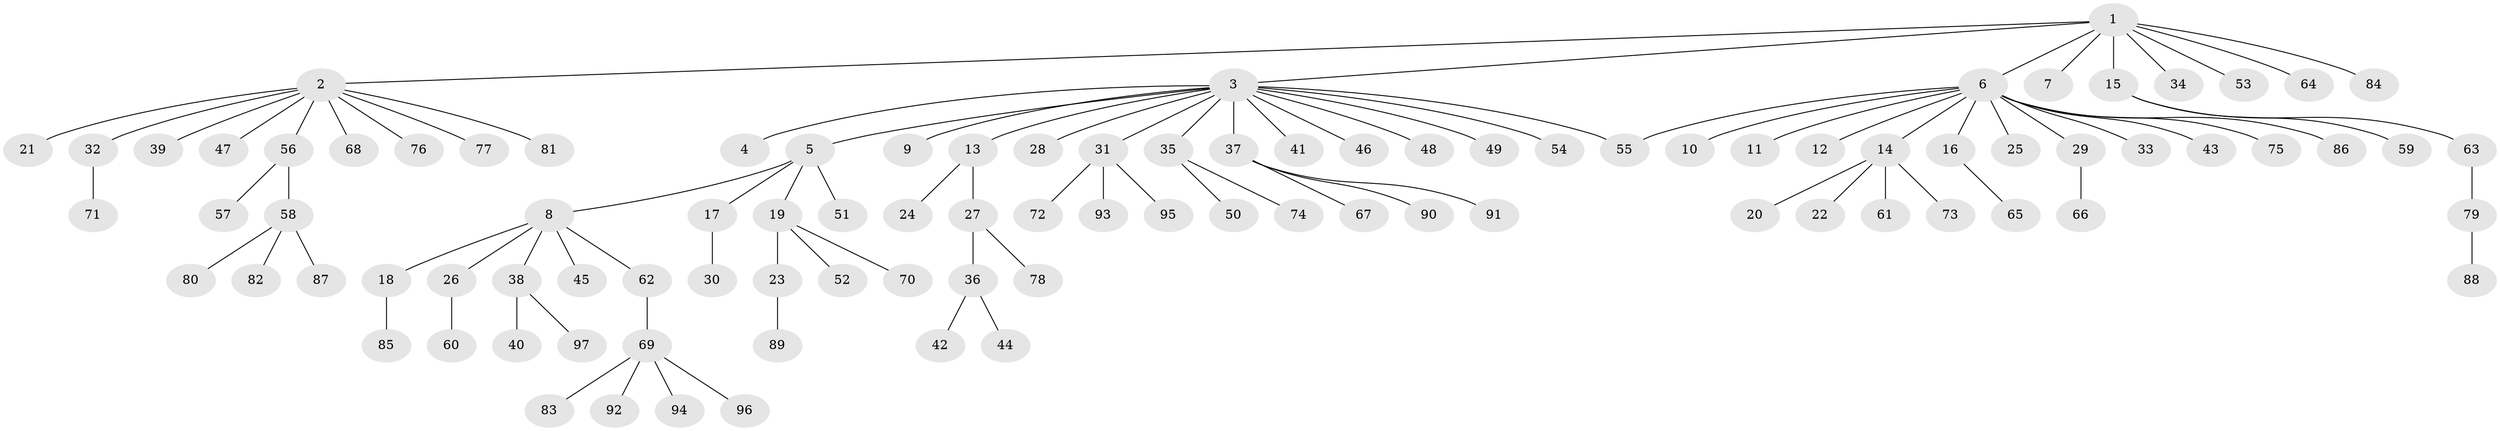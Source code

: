 // Generated by graph-tools (version 1.1) at 2025/35/03/09/25 02:35:16]
// undirected, 97 vertices, 97 edges
graph export_dot {
graph [start="1"]
  node [color=gray90,style=filled];
  1;
  2;
  3;
  4;
  5;
  6;
  7;
  8;
  9;
  10;
  11;
  12;
  13;
  14;
  15;
  16;
  17;
  18;
  19;
  20;
  21;
  22;
  23;
  24;
  25;
  26;
  27;
  28;
  29;
  30;
  31;
  32;
  33;
  34;
  35;
  36;
  37;
  38;
  39;
  40;
  41;
  42;
  43;
  44;
  45;
  46;
  47;
  48;
  49;
  50;
  51;
  52;
  53;
  54;
  55;
  56;
  57;
  58;
  59;
  60;
  61;
  62;
  63;
  64;
  65;
  66;
  67;
  68;
  69;
  70;
  71;
  72;
  73;
  74;
  75;
  76;
  77;
  78;
  79;
  80;
  81;
  82;
  83;
  84;
  85;
  86;
  87;
  88;
  89;
  90;
  91;
  92;
  93;
  94;
  95;
  96;
  97;
  1 -- 2;
  1 -- 3;
  1 -- 6;
  1 -- 7;
  1 -- 15;
  1 -- 34;
  1 -- 53;
  1 -- 64;
  1 -- 84;
  2 -- 21;
  2 -- 32;
  2 -- 39;
  2 -- 47;
  2 -- 56;
  2 -- 68;
  2 -- 76;
  2 -- 77;
  2 -- 81;
  3 -- 4;
  3 -- 5;
  3 -- 9;
  3 -- 13;
  3 -- 28;
  3 -- 31;
  3 -- 35;
  3 -- 37;
  3 -- 41;
  3 -- 46;
  3 -- 48;
  3 -- 49;
  3 -- 54;
  3 -- 55;
  5 -- 8;
  5 -- 17;
  5 -- 19;
  5 -- 51;
  6 -- 10;
  6 -- 11;
  6 -- 12;
  6 -- 14;
  6 -- 16;
  6 -- 25;
  6 -- 29;
  6 -- 33;
  6 -- 43;
  6 -- 55;
  6 -- 75;
  6 -- 86;
  8 -- 18;
  8 -- 26;
  8 -- 38;
  8 -- 45;
  8 -- 62;
  13 -- 24;
  13 -- 27;
  14 -- 20;
  14 -- 22;
  14 -- 61;
  14 -- 73;
  15 -- 59;
  15 -- 63;
  16 -- 65;
  17 -- 30;
  18 -- 85;
  19 -- 23;
  19 -- 52;
  19 -- 70;
  23 -- 89;
  26 -- 60;
  27 -- 36;
  27 -- 78;
  29 -- 66;
  31 -- 72;
  31 -- 93;
  31 -- 95;
  32 -- 71;
  35 -- 50;
  35 -- 74;
  36 -- 42;
  36 -- 44;
  37 -- 67;
  37 -- 90;
  37 -- 91;
  38 -- 40;
  38 -- 97;
  56 -- 57;
  56 -- 58;
  58 -- 80;
  58 -- 82;
  58 -- 87;
  62 -- 69;
  63 -- 79;
  69 -- 83;
  69 -- 92;
  69 -- 94;
  69 -- 96;
  79 -- 88;
}
